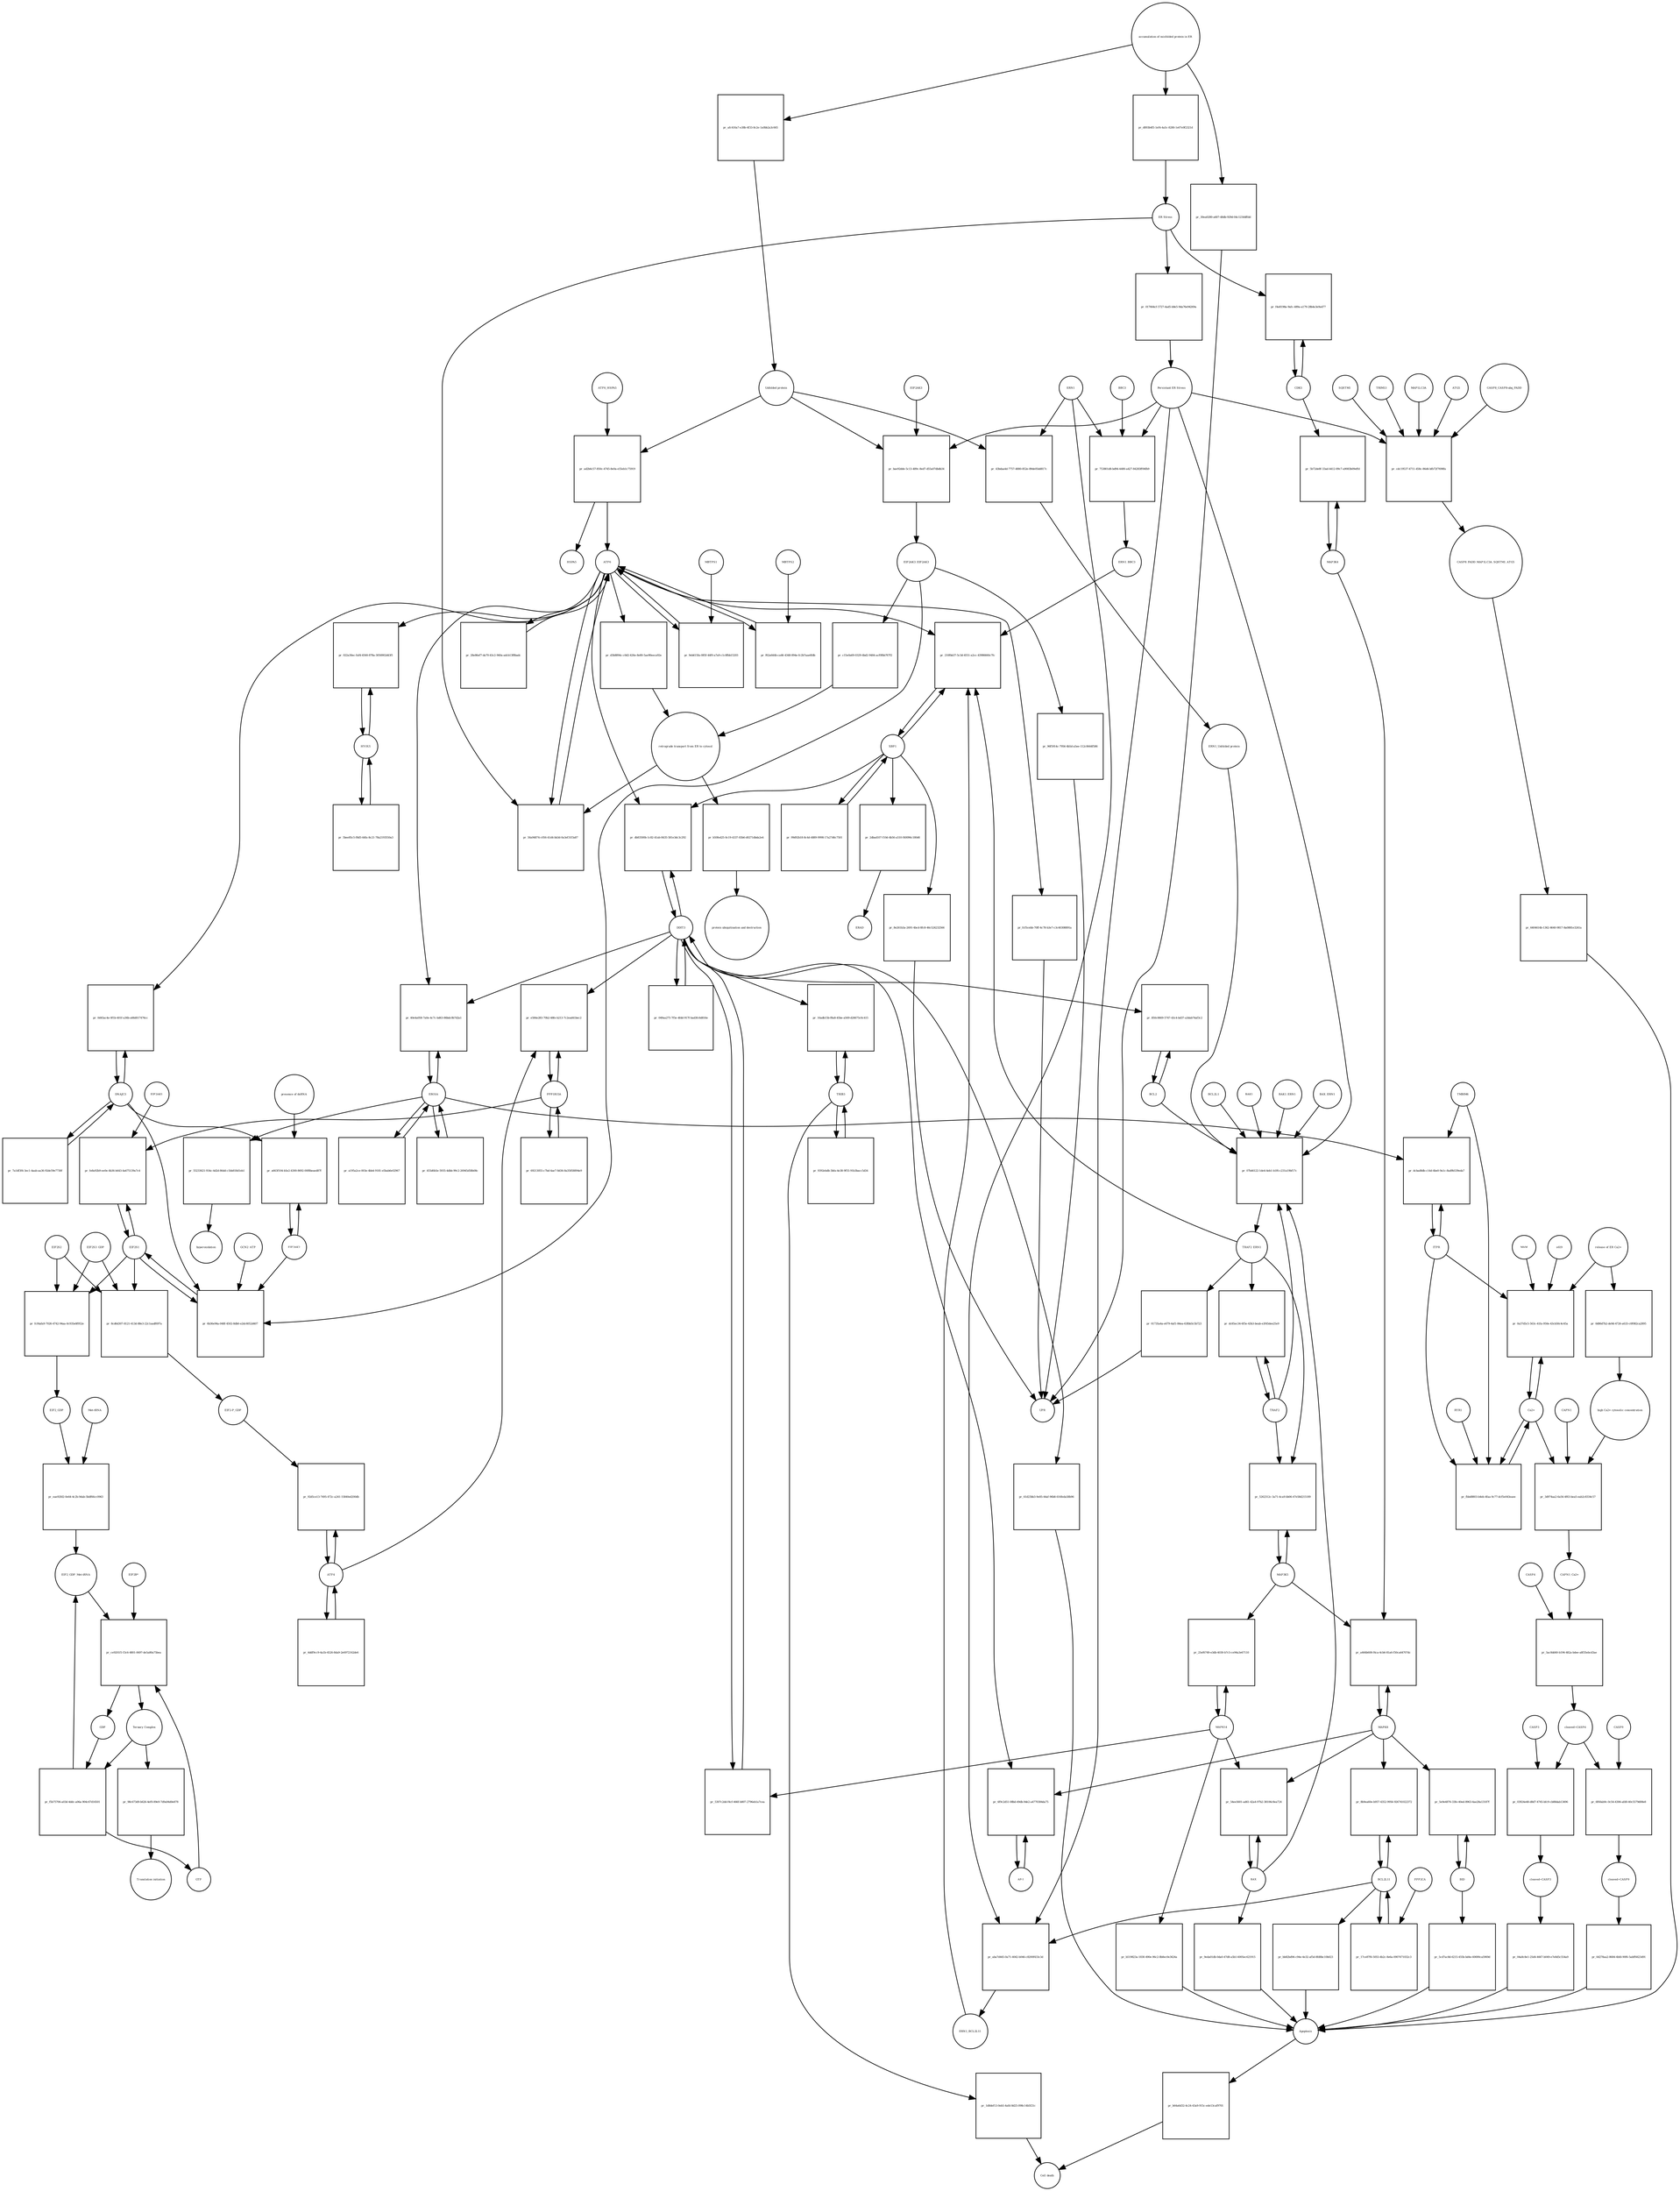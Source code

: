 strict digraph  {
ATF6_HSPA5 [annotation="", bipartite=0, cls=complex, fontsize=4, label=ATF6_HSPA5, shape=circle];
"pr_ad2b6c57-850c-4745-8e0a-e55eb1c75919" [annotation="", bipartite=1, cls=process, fontsize=4, label="pr_ad2b6c57-850c-4745-8e0a-e55eb1c75919", shape=square];
ATF6 [annotation="urn_miriam_hgnc.symbol_ATF6", bipartite=0, cls=macromolecule, fontsize=4, label=ATF6, shape=circle];
HSPA5 [annotation="urn_miriam_hgnc.symbol_HSPA5", bipartite=0, cls=macromolecule, fontsize=4, label=HSPA5, shape=circle];
"Unfolded protein" [annotation="", bipartite=0, cls=macromolecule, fontsize=4, label="Unfolded protein", shape=circle];
ERN1 [annotation="urn_miriam_hgnc.symbol_ERN1", bipartite=0, cls=macromolecule, fontsize=4, label=ERN1, shape=circle];
"pr_43bdaa4d-7757-4880-852e-89de05dd817c" [annotation="", bipartite=1, cls=process, fontsize=4, label="pr_43bdaa4d-7757-4880-852e-89de05dd817c", shape=square];
"ERN1_Unfolded protein" [annotation="", bipartite=0, cls=complex, fontsize=4, label="ERN1_Unfolded protein", shape=circle];
EIF2AK3_EIF2AK3 [annotation="", bipartite=0, cls=complex, fontsize=4, label=EIF2AK3_EIF2AK3, shape=circle];
"pr_c15e0a69-0329-4bd2-9484-acf0fbb767f2" [annotation="", bipartite=1, cls=process, fontsize=4, label="pr_c15e0a69-0329-4bd2-9484-acf0fbb767f2", shape=square];
"retrograde transport from ER to cytosol" [annotation="", bipartite=0, cls=phenotype, fontsize=4, label="retrograde transport from ER to cytosol", shape=circle];
"pr_d3b8894c-c0d2-426e-8e80-5ae90eeca92e" [annotation="", bipartite=1, cls=process, fontsize=4, label="pr_d3b8894c-c0d2-426e-8e80-5ae90eeca92e", shape=square];
"pr_b50fed25-0c19-4337-83b6-d0271dbda2e4" [annotation="", bipartite=1, cls=process, fontsize=4, label="pr_b50fed25-0c19-4337-83b6-d0271dbda2e4", shape=square];
"protein ubiquitination and destruction" [annotation="", bipartite=0, cls=phenotype, fontsize=4, label="protein ubiquitination and destruction", shape=circle];
"pr_07b46122-1de4-4eb1-b1f6-c231a19bf17c" [annotation="", bipartite=1, cls=process, fontsize=4, label="pr_07b46122-1de4-4eb1-b1f6-c231a19bf17c", shape=square];
TRAF2_ERN1 [annotation="", bipartite=0, cls=complex, fontsize=4, label=TRAF2_ERN1, shape=circle];
BAK1_ERN1 [annotation="", bipartite=0, cls=complex, fontsize=4, label=BAK1_ERN1, shape=circle];
BAX_ERN1 [annotation="", bipartite=0, cls=complex, fontsize=4, label=BAX_ERN1, shape=circle];
BCL2 [annotation="urn_miriam_hgnc.symbol_BCL2", bipartite=0, cls="nucleic acid feature", fontsize=4, label=BCL2, shape=circle];
BCL2L1 [annotation="urn_miriam_hgnc.symbol_BCL2L1", bipartite=0, cls=macromolecule, fontsize=4, label=BCL2L1, shape=circle];
"Persistant ER Stress" [annotation="", bipartite=0, cls=phenotype, fontsize=4, label="Persistant ER Stress", shape=circle];
BAX [annotation="urn_miriam_hgnc.symbol_BAX", bipartite=0, cls=macromolecule, fontsize=4, label=BAX, shape=circle];
BAK1 [annotation="urn_miriam_hgnc.symbol_BAK1", bipartite=0, cls=macromolecule, fontsize=4, label=BAK1, shape=circle];
TRAF2 [annotation="urn_miriam_hgnc.symbol_TRAF2", bipartite=0, cls=macromolecule, fontsize=4, label=TRAF2, shape=circle];
XBP1 [annotation="urn_miriam_hgnc.symbol_XBP1", bipartite=0, cls=macromolecule, fontsize=4, label=XBP1, shape=circle];
"pr_210fbb37-5c3d-4551-a2cc-43986660c7fc" [annotation="", bipartite=1, cls=process, fontsize=4, label="pr_210fbb37-5c3d-4551-a2cc-43986660c7fc", shape=square];
ERN1_BBC3 [annotation="", bipartite=0, cls=complex, fontsize=4, label=ERN1_BBC3, shape=circle];
ERN1_BCL2L11 [annotation="", bipartite=0, cls=complex, fontsize=4, label=ERN1_BCL2L11, shape=circle];
"pr_99d92b18-8c4d-4889-9998-17a27d6c7501" [annotation="", bipartite=1, cls=process, fontsize=4, label="pr_99d92b18-8c4d-4889-9998-17a27d6c7501", shape=square];
"pr_2dbad107-f10d-4b56-a510-f40096c180d6" [annotation="", bipartite=1, cls=process, fontsize=4, label="pr_2dbad107-f10d-4b56-a510-f40096c180d6", shape=square];
ERAD [annotation="", bipartite=0, cls=phenotype, fontsize=4, label=ERAD, shape=circle];
"pr_8e261b3a-2691-4bcd-8fc8-46c524232566" [annotation="", bipartite=1, cls=process, fontsize=4, label="pr_8e261b3a-2691-4bcd-8fc8-46c524232566", shape=square];
UPR [annotation="", bipartite=0, cls=phenotype, fontsize=4, label=UPR, shape=circle];
"pr_dc85ec34-6f5e-43b3-beab-e3f45dee25e9" [annotation="", bipartite=1, cls=process, fontsize=4, label="pr_dc85ec34-6f5e-43b3-beab-e3f45dee25e9", shape=square];
MAPK8 [annotation="urn_miriam_hgnc.symbol_MAPK8", bipartite=0, cls=macromolecule, fontsize=4, label=MAPK8, shape=circle];
"pr_a466b608-f4ca-4cb6-81a6-f50ca64707dc" [annotation="", bipartite=1, cls=process, fontsize=4, label="pr_a466b608-f4ca-4cb6-81a6-f50ca64707dc", shape=square];
MAP3K4 [annotation="urn_miriam_hgnc.symbol_MAP3K4", bipartite=0, cls=macromolecule, fontsize=4, label=MAP3K4, shape=circle];
MAP3K5 [annotation="urn_miriam_hgnc.symbol_MAP3K5", bipartite=0, cls=macromolecule, fontsize=4, label=MAP3K5, shape=circle];
MAPK14 [annotation="urn_miriam_hgnc.symbol_MAPK14", bipartite=0, cls=macromolecule, fontsize=4, label=MAPK14, shape=circle];
"pr_25ef6749-e3db-4030-b7c5-ce94a3e67110" [annotation="", bipartite=1, cls=process, fontsize=4, label="pr_25ef6749-e3db-4030-b7c5-ce94a3e67110", shape=square];
"pr_b519823a-1830-490e-96c2-8b8ec0e3624a" [annotation="", bipartite=1, cls=process, fontsize=4, label="pr_b519823a-1830-490e-96c2-8b8ec0e3624a", shape=square];
Apoptosis [annotation="", bipartite=0, cls=phenotype, fontsize=4, label=Apoptosis, shape=circle];
DDIT3 [annotation="urn_miriam_hgnc.symbol_DDIT3", bipartite=0, cls=macromolecule, fontsize=4, label=DDIT3, shape=circle];
"pr_5307c2dd-f4cf-466f-b807-2796eb1a7cea" [annotation="", bipartite=1, cls=process, fontsize=4, label="pr_5307c2dd-f4cf-466f-b807-2796eb1a7cea", shape=square];
"pr_61d23bb3-9e85-44af-96b8-616feda58b96" [annotation="", bipartite=1, cls=process, fontsize=4, label="pr_61d23bb3-9e85-44af-96b8-616feda58b96", shape=square];
"pr_850c0669-5747-43c4-bd37-a3dab74af3c2" [annotation="", bipartite=1, cls=process, fontsize=4, label="pr_850c0669-5747-43c4-bd37-a3dab74af3c2", shape=square];
"pr_56a94874-c056-41d4-bb3d-0a3ef31f3a87" [annotation="", bipartite=1, cls=process, fontsize=4, label="pr_56a94874-c056-41d4-bb3d-0a3ef31f3a87", shape=square];
"ER Stress" [annotation="", bipartite=0, cls=phenotype, fontsize=4, label="ER Stress", shape=circle];
"pr_9eb615fa-085f-44f0-a7a9-c1c8fbb15203" [annotation="", bipartite=1, cls=process, fontsize=4, label="pr_9eb615fa-085f-44f0-a7a9-c1c8fbb15203", shape=square];
MBTPS1 [annotation="urn_miriam_hgnc.symbol_MBTPS1", bipartite=0, cls=macromolecule, fontsize=4, label=MBTPS1, shape=circle];
"pr_f62a644b-ca46-4348-894e-fc2b7aae6fdb" [annotation="", bipartite=1, cls=process, fontsize=4, label="pr_f62a644b-ca46-4348-894e-fc2b7aae6fdb", shape=square];
MBTPS2 [annotation="urn_miriam_hgnc.symbol_MBTPS2", bipartite=0, cls=macromolecule, fontsize=4, label=MBTPS2, shape=circle];
"pr_28e86ef7-da70-43c2-940a-adcb13f8badc" [annotation="", bipartite=1, cls=process, fontsize=4, label="pr_28e86ef7-da70-43c2-940a-adcb13f8badc", shape=square];
"pr_049aa275-7f5e-4fdd-917f-bad3fc6d816e" [annotation="", bipartite=1, cls=process, fontsize=4, label="pr_049aa275-7f5e-4fdd-917f-bad3fc6d816e", shape=square];
"pr_db83500b-1c82-41ab-8435-581e3dc3c292" [annotation="", bipartite=1, cls=process, fontsize=4, label="pr_db83500b-1c82-41ab-8435-581e3dc3c292", shape=square];
EIF2S1 [annotation="urn_miriam_hgnc.symbol_EIF2S1", bipartite=0, cls=macromolecule, fontsize=4, label=EIF2S1, shape=circle];
"pr_6b36e94a-048f-4502-8db0-e2dc6052d407" [annotation="", bipartite=1, cls=process, fontsize=4, label="pr_6b36e94a-048f-4502-8db0-e2dc6052d407", shape=square];
GCN2_ATP [annotation="", bipartite=0, cls=complex, fontsize=4, label=GCN2_ATP, shape=circle];
EIF2AK2 [annotation="urn_miriam_hgnc.symbol_EIF2AK2", bipartite=0, cls=macromolecule, fontsize=4, label=EIF2AK2, shape=circle];
DNAJC3 [annotation="urn_miriam_hgnc.symbol_DNAJC3", bipartite=0, cls=macromolecule, fontsize=4, label=DNAJC3, shape=circle];
EIF2S2 [annotation="urn_miriam_hgnc.symbol_EIF2S2", bipartite=0, cls=macromolecule, fontsize=4, label=EIF2S2, shape=circle];
"pr_fcf4afa9-7026-4742-94aa-0c935e8f952e" [annotation="", bipartite=1, cls=process, fontsize=4, label="pr_fcf4afa9-7026-4742-94aa-0c935e8f952e", shape=square];
EIF2S3_GDP [annotation="", bipartite=0, cls=complex, fontsize=4, label=EIF2S3_GDP, shape=circle];
EIF2_GDP [annotation="", bipartite=0, cls=complex, fontsize=4, label=EIF2_GDP, shape=circle];
"EIF2_GDP_Met-tRNA" [annotation="", bipartite=0, cls=complex, fontsize=4, label="EIF2_GDP_Met-tRNA", shape=circle];
"pr_ce9201f1-f3c6-4801-8497-de5a80a75bea" [annotation="", bipartite=1, cls=process, fontsize=4, label="pr_ce9201f1-f3c6-4801-8497-de5a80a75bea", shape=square];
"Ternary Complex" [annotation="", bipartite=0, cls=complex, fontsize=4, label="Ternary Complex", shape=circle];
"EIF2B*" [annotation="", bipartite=0, cls=complex, fontsize=4, label="EIF2B*", shape=circle];
GTP [annotation="urn_miriam_obo.chebi_CHEBI%3A57600", bipartite=0, cls="simple chemical", fontsize=4, label=GTP, shape=circle];
GDP [annotation="urn_miriam_obo.chebi_CHEBI%3A65180", bipartite=0, cls="simple chemical", fontsize=4, label=GDP, shape=circle];
"pr_f5b75706-a03d-4ddc-a06a-904c67d16501" [annotation="", bipartite=1, cls=process, fontsize=4, label="pr_f5b75706-a03d-4ddc-a06a-904c67d16501", shape=square];
ATF4 [annotation="urn_miriam_hgnc.symbol_ATF4", bipartite=0, cls=macromolecule, fontsize=4, label=ATF4, shape=circle];
"pr_92d5ce13-7495-472c-a241-15840ed200db" [annotation="", bipartite=1, cls=process, fontsize=4, label="pr_92d5ce13-7495-472c-a241-15840ed200db", shape=square];
"EIF2-P_GDP" [annotation="", bipartite=0, cls=complex, fontsize=4, label="EIF2-P_GDP", shape=circle];
"pr_4ddf9cc9-4a1b-4526-8da9-2e6972162de6" [annotation="", bipartite=1, cls=process, fontsize=4, label="pr_4ddf9cc9-4a1b-4526-8da9-2e6972162de6", shape=square];
PPP1R15A [annotation="urn_miriam_hgnc.symbol_PPP1R15A", bipartite=0, cls=macromolecule, fontsize=4, label=PPP1R15A, shape=circle];
"pr_e584e283-70b2-48fe-b213-7c2ead41bec2" [annotation="", bipartite=1, cls=process, fontsize=4, label="pr_e584e283-70b2-48fe-b213-7c2ead41bec2", shape=square];
"pr_69213055-c7bd-4ae7-8d36-8a35858894e9" [annotation="", bipartite=1, cls=process, fontsize=4, label="pr_69213055-c7bd-4ae7-8d36-8a35858894e9", shape=square];
"pr_98c673d9-b626-4ef0-89e9-7d9a94d0e878" [annotation="", bipartite=1, cls=process, fontsize=4, label="pr_98c673d9-b626-4ef0-89e9-7d9a94d0e878", shape=square];
"Translation initiation" [annotation="", bipartite=0, cls=phenotype, fontsize=4, label="Translation initiation", shape=circle];
"pr_5262312c-3a71-4ca9-bb06-47e58d215189" [annotation="", bipartite=1, cls=process, fontsize=4, label="pr_5262312c-3a71-4ca9-bb06-47e58d215189", shape=square];
ERO1A [annotation="urn_miriam_hgnc.symbol_ERO1A", bipartite=0, cls=macromolecule, fontsize=4, label=ERO1A, shape=circle];
"pr_40e4a058-7a0e-4c7c-bd63-86bdc0b7d2a1" [annotation="", bipartite=1, cls=process, fontsize=4, label="pr_40e4a058-7a0e-4c7c-bd63-86bdc0b7d2a1", shape=square];
"pr_455d6b5e-5935-4dbb-99c2-26945d58b08c" [annotation="", bipartite=1, cls=process, fontsize=4, label="pr_455d6b5e-5935-4dbb-99c2-26945d58b08c", shape=square];
"pr_fe8a92b9-ee0e-4b36-b643-4a675139a7c4" [annotation="", bipartite=1, cls=process, fontsize=4, label="pr_fe8a92b9-ee0e-4b36-b643-4a675139a7c4", shape=square];
EIF2AK1 [annotation="urn_miriam_hgnc.symbol_EIF2AK1", bipartite=0, cls=macromolecule, fontsize=4, label=EIF2AK1, shape=circle];
"pr_54ee5601-ad61-42a4-97b2-38106c8ea724" [annotation="", bipartite=1, cls=process, fontsize=4, label="pr_54ee5601-ad61-42a4-97b2-38106c8ea724", shape=square];
"pr_9eda01db-0da0-47d8-a5b1-6005ec621915" [annotation="", bipartite=1, cls=process, fontsize=4, label="pr_9eda01db-0da0-47d8-a5b1-6005ec621915", shape=square];
"Ca2+" [annotation="urn_miriam_obo.chebi_CHEBI%3A29108", bipartite=0, cls="simple chemical", fontsize=4, label="Ca2+", shape=circle];
"pr_0a37d5c5-563c-41fa-950e-43cb50c4c45a" [annotation="", bipartite=1, cls=process, fontsize=4, label="pr_0a37d5c5-563c-41fa-950e-43cb50c4c45a", shape=square];
"release of ER Ca2+" [annotation="", bipartite=0, cls=phenotype, fontsize=4, label="release of ER Ca2+", shape=circle];
ITPR [annotation="urn_miriam_hgnc.symbol_ITPR1|urn_miriam_hgnc.symbol_ITPR2|urn_miriam_hgnc.symbol_ITPR3", bipartite=0, cls=macromolecule, fontsize=4, label=ITPR, shape=circle];
MAM [annotation="", bipartite=0, cls=phenotype, fontsize=4, label=MAM, shape=circle];
s619 [annotation="", bipartite=0, cls=complex, fontsize=4, label=s619, shape=circle];
"pr_5b72de8f-33ad-4412-89c7-a9083b09effd" [annotation="", bipartite=1, cls=process, fontsize=4, label="pr_5b72de8f-33ad-4412-89c7-a9083b09effd", shape=square];
CDK5 [annotation="urn_miriam_hgnc.symbol_CDK5", bipartite=0, cls=macromolecule, fontsize=4, label=CDK5, shape=circle];
"pr_f4e8198a-9afc-489a-a179-28b4e3e9a477" [annotation="", bipartite=1, cls="uncertain process", fontsize=4, label="pr_f4e8198a-9afc-489a-a179-28b4e3e9a477", shape=square];
"pr_b64a6d32-4c24-43a9-915c-ede13caf9701" [annotation="", bipartite=1, cls=process, fontsize=4, label="pr_b64a6d32-4c24-43a9-915c-ede13caf9701", shape=square];
"Cell death" [annotation="", bipartite=0, cls=phenotype, fontsize=4, label="Cell death", shape=circle];
"pr_fbbd8803-b4eb-4faa-9c77-dcf5e043eaee" [annotation="", bipartite=1, cls=process, fontsize=4, label="pr_fbbd8803-b4eb-4faa-9c77-dcf5e043eaee", shape=square];
TMBIM6 [annotation="urn_miriam_hgnc.symbol_TMBIM6", bipartite=0, cls=macromolecule, fontsize=4, label=TMBIM6, shape=circle];
RYR1 [annotation="urn_miriam_hgnc.symbol_RYR1", bipartite=0, cls=macromolecule, fontsize=4, label=RYR1, shape=circle];
EIF2AK3 [annotation="urn_miriam_hgnc.symbol_EIF2AK3", bipartite=0, cls=macromolecule, fontsize=4, label=EIF2AK3, shape=circle];
"pr_bae92dde-5c13-489c-8ed7-d55a07dbdb34" [annotation="", bipartite=1, cls=process, fontsize=4, label="pr_bae92dde-5c13-489c-8ed7-d55a07dbdb34", shape=square];
"pr_55233621-934c-4d2d-86dd-c1bb818d1eb1" [annotation="", bipartite=1, cls=process, fontsize=4, label="pr_55233621-934c-4d2d-86dd-c1bb818d1eb1", shape=square];
hyperoxidation [annotation="", bipartite=0, cls=phenotype, fontsize=4, label=hyperoxidation, shape=circle];
"pr_a195a2ce-003e-4bb4-9181-e5bab6e02967" [annotation="", bipartite=1, cls=process, fontsize=4, label="pr_a195a2ce-003e-4bb4-9181-e5bab6e02967", shape=square];
"pr_017664cf-5727-4ad5-b8e5-9da76e94269a" [annotation="", bipartite=1, cls=process, fontsize=4, label="pr_017664cf-5727-4ad5-b8e5-9da76e94269a", shape=square];
"CASP8_CASP8-ubq_FADD" [annotation="", bipartite=0, cls=complex, fontsize=4, label="CASP8_CASP8-ubq_FADD", shape=circle];
"pr_cdc19537-4711-458c-86d4-bfb72f7698fa" [annotation="", bipartite=1, cls=process, fontsize=4, label="pr_cdc19537-4711-458c-86d4-bfb72f7698fa", shape=square];
"SQSTM1 " [annotation="urn_miriam_hgnc.symbol_SQSTM1", bipartite=0, cls=macromolecule, fontsize=4, label="SQSTM1 ", shape=circle];
CASP8_FADD_MAP1LC3A_SQSTM1_ATG5 [annotation="", bipartite=0, cls=complex, fontsize=4, label=CASP8_FADD_MAP1LC3A_SQSTM1_ATG5, shape=circle];
TRIM13 [annotation="urn_miriam_hgnc.symbol_TRIM13", bipartite=0, cls=macromolecule, fontsize=4, label=TRIM13, shape=circle];
MAP1LC3A [annotation="urn_miriam_hgnc.symbol_MAP1LC3A", bipartite=0, cls=macromolecule, fontsize=4, label=MAP1LC3A, shape=circle];
ATG5 [annotation="urn_miriam_hgnc.symbol_ATG5", bipartite=0, cls=macromolecule, fontsize=4, label=ATG5, shape=circle];
"pr_6404614b-1362-4640-9817-8a0881e3241a" [annotation="", bipartite=1, cls=process, fontsize=4, label="pr_6404614b-1362-4640-9817-8a0881e3241a", shape=square];
"AP-1" [annotation="urn_miriam_hgnc.symbol_FOS|urn_miriam_hgnc.symbol_FOSB|urn_miriam_hgnc.symbol_FOSL1|urn_miriam_hgnc.symbol_FOSL2|urn_miriam_hgnc.symbol_JUN|urn_miriam_hgnc.symbol_JUNB|urn_miriam_hgnc.symbol_JUND", bipartite=0, cls=macromolecule, fontsize=4, label="AP-1", shape=circle];
"pr_6f9c2d51-08bd-49db-9de2-a4770384da75" [annotation="", bipartite=1, cls=process, fontsize=4, label="pr_6f9c2d51-08bd-49db-9de2-a4770384da75", shape=square];
"pr_a663f104-b5e2-4300-8692-00f8beaed87f" [annotation="", bipartite=1, cls=process, fontsize=4, label="pr_a663f104-b5e2-4300-8692-00f8beaed87f", shape=square];
"presence of dsRNA" [annotation="", bipartite=0, cls=phenotype, fontsize=4, label="presence of dsRNA", shape=circle];
"Met-tRNA" [annotation="urn_miriam_hgnc_HGNC%3A34779", bipartite=0, cls="nucleic acid feature", fontsize=4, label="Met-tRNA", shape=circle];
"pr_eae92fd2-0e64-4c2b-9dab-5bdf66cc0963" [annotation="", bipartite=1, cls=process, fontsize=4, label="pr_eae92fd2-0e64-4c2b-9dab-5bdf66cc0963", shape=square];
"pr_8cd6d307-8121-413d-88e3-22c1aadf697a" [annotation="", bipartite=1, cls=process, fontsize=4, label="pr_8cd6d307-8121-413d-88e3-22c1aadf697a", shape=square];
"accumulation of misfolded protein in ER" [annotation="", bipartite=0, cls=phenotype, fontsize=4, label="accumulation of misfolded protein in ER", shape=circle];
"pr_afc416a7-e38b-4f33-8c2e-1a0bb2a3c665" [annotation="", bipartite=1, cls=process, fontsize=4, label="pr_afc416a7-e38b-4f33-8c2e-1a0bb2a3c665", shape=square];
"pr_d893b4f5-1ef4-4a5c-8280-1e07e9f2321d" [annotation="", bipartite=1, cls=process, fontsize=4, label="pr_d893b4f5-1ef4-4a5c-8280-1e07e9f2321d", shape=square];
"pr_30ea0280-a607-48db-929d-04c12344ffdd" [annotation="", bipartite=1, cls=process, fontsize=4, label="pr_30ea0280-a607-48db-929d-04c12344ffdd", shape=square];
"pr_96f5914c-7956-4b5d-a5ee-112c0644f586" [annotation="", bipartite=1, cls=process, fontsize=4, label="pr_96f5914c-7956-4b5d-a5ee-112c0644f586", shape=square];
"pr_01735a4a-e679-4af1-84ea-63fbb5c5b723" [annotation="", bipartite=1, cls=process, fontsize=4, label="pr_01735a4a-e679-4af1-84ea-63fbb5c5b723", shape=square];
"pr_fcf5cebb-70ff-4c78-b3e7-c3c40308891a" [annotation="", bipartite=1, cls=process, fontsize=4, label="pr_fcf5cebb-70ff-4c78-b3e7-c3c40308891a", shape=square];
BCL2L11 [annotation="urn_miriam_hgnc.symbol_BCL2L11", bipartite=0, cls=macromolecule, fontsize=4, label=BCL2L11, shape=circle];
"pr_8b9ea60e-b957-4352-9956-926741022372" [annotation="", bipartite=1, cls=process, fontsize=4, label="pr_8b9ea60e-b957-4352-9956-926741022372", shape=square];
BID [annotation="urn_miriam_hgnc.symbol_BID", bipartite=0, cls=macromolecule, fontsize=4, label=BID, shape=circle];
"pr_5e9e4876-33fe-40ed-8963-4ae28a13187f" [annotation="", bipartite=1, cls=process, fontsize=4, label="pr_5e9e4876-33fe-40ed-8963-4ae28a13187f", shape=square];
"pr_bb82bd94-c94e-4e32-af5d-8fd8bc10b023" [annotation="", bipartite=1, cls=process, fontsize=4, label="pr_bb82bd94-c94e-4e32-af5d-8fd8bc10b023", shape=square];
"pr_5cd7ac8d-6215-455b-bd4e-60690ca5969d" [annotation="", bipartite=1, cls=process, fontsize=4, label="pr_5cd7ac8d-6215-455b-bd4e-60690ca5969d", shape=square];
"pr_aba7d445-0a71-4042-b046-c8200f433c3d" [annotation="", bipartite=1, cls=process, fontsize=4, label="pr_aba7d445-0a71-4042-b046-c8200f433c3d", shape=square];
"pr_753801d8-bd94-4480-a427-84283ff06fb9" [annotation="", bipartite=1, cls=process, fontsize=4, label="pr_753801d8-bd94-4480-a427-84283ff06fb9", shape=square];
BBC3 [annotation="urn_miriam_hgnc.symbol_BBC3", bipartite=0, cls=macromolecule, fontsize=4, label=BBC3, shape=circle];
"pr_17ce87f6-5055-4b2c-8e6a-0907471032c3" [annotation="", bipartite=1, cls=process, fontsize=4, label="pr_17ce87f6-5055-4b2c-8e6a-0907471032c3", shape=square];
PPP2CA [annotation="urn_miriam_hgnc.symbol_PPP2CA", bipartite=0, cls=macromolecule, fontsize=4, label=PPP2CA, shape=circle];
TRIB3 [annotation="urn_miriam_hgnc.symbol_TRIB3", bipartite=0, cls=macromolecule, fontsize=4, label=TRIB3, shape=circle];
"pr_16adb15b-f8a8-45be-a569-d26675c0c415" [annotation="", bipartite=1, cls=process, fontsize=4, label="pr_16adb15b-f8a8-45be-a569-d26675c0c415", shape=square];
"pr_9392ebdb-3bfa-4e38-9f55-91b3bacc5d34" [annotation="", bipartite=1, cls=process, fontsize=4, label="pr_9392ebdb-3bfa-4e38-9f55-91b3bacc5d34", shape=square];
"pr_1d8def13-0eb5-4afd-8d25-098c14b5f21c" [annotation="", bipartite=1, cls=process, fontsize=4, label="pr_1d8def13-0eb5-4afd-8d25-098c14b5f21c", shape=square];
"pr_0d86d7b2-de9d-4726-a633-c0f082ca2895" [annotation="", bipartite=1, cls=process, fontsize=4, label="pr_0d86d7b2-de9d-4726-a633-c0f082ca2895", shape=square];
"high Ca2+ cytosolic concentration" [annotation="", bipartite=0, cls=phenotype, fontsize=4, label="high Ca2+ cytosolic concentration", shape=circle];
"pr_0d45ac4e-0f1b-401f-a36b-a66d017476cc" [annotation="", bipartite=1, cls=process, fontsize=4, label="pr_0d45ac4e-0f1b-401f-a36b-a66d017476cc", shape=square];
"pr_7a1df3f4-3ec1-4aab-aa36-92de59e7730f" [annotation="", bipartite=1, cls=process, fontsize=4, label="pr_7a1df3f4-3ec1-4aab-aa36-92de59e7730f", shape=square];
"pr_dcbad8db-c14d-4be0-9a1c-8ad9b539eda7" [annotation="", bipartite=1, cls=process, fontsize=4, label="pr_dcbad8db-c14d-4be0-9a1c-8ad9b539eda7", shape=square];
CASP4 [annotation="urn_miriam_hgnc.symbol_CASP4", bipartite=0, cls=macromolecule, fontsize=4, label=CASP4, shape=circle];
"pr_5ac8dd40-b194-482a-bdee-a8f35ebcd3ae" [annotation="", bipartite=1, cls=process, fontsize=4, label="pr_5ac8dd40-b194-482a-bdee-a8f35ebcd3ae", shape=square];
"cleaved~CASP4" [annotation="urn_miriam_hgnc.symbol_CASP4", bipartite=0, cls=macromolecule, fontsize=4, label="cleaved~CASP4", shape=circle];
"CAPN1_Ca2+" [annotation="", bipartite=0, cls=complex, fontsize=4, label="CAPN1_Ca2+", shape=circle];
CASP3 [annotation="urn_miriam_hgnc.symbol_CASP3", bipartite=0, cls=macromolecule, fontsize=4, label=CASP3, shape=circle];
"pr_03924e48-d8d7-4745-bfc9-cb88dab13496" [annotation="", bipartite=1, cls=process, fontsize=4, label="pr_03924e48-d8d7-4745-bfc9-cb88dab13496", shape=square];
"cleaved~CASP3" [annotation="urn_miriam_hgnc.symbol_CASP3", bipartite=0, cls=macromolecule, fontsize=4, label="cleaved~CASP3", shape=circle];
CASP9 [annotation="urn_miriam_hgnc.symbol_CSAP9", bipartite=0, cls=macromolecule, fontsize=4, label=CASP9, shape=circle];
"pr_6f60ab9c-0c54-4306-afd0-40c5579d08e8" [annotation="", bipartite=1, cls=process, fontsize=4, label="pr_6f60ab9c-0c54-4306-afd0-40c5579d08e8", shape=square];
"cleaved~CASP9" [annotation="urn_miriam_hgnc.symbol_CASP9", bipartite=0, cls=macromolecule, fontsize=4, label="cleaved~CASP9", shape=circle];
CAPN1 [annotation="urn_miriam_hgnc.symbol_CAPN1", bipartite=0, cls=macromolecule, fontsize=4, label=CAPN1, shape=circle];
"pr_3d974aa2-6a56-4f63-bea5-eab2c8334c57" [annotation="", bipartite=1, cls=process, fontsize=4, label="pr_3d974aa2-6a56-4f63-bea5-eab2c8334c57", shape=square];
"pr_04a8c8e1-25d4-4667-b049-e7e8d5c554a9" [annotation="", bipartite=1, cls=process, fontsize=4, label="pr_04a8c8e1-25d4-4667-b049-e7e8d5c554a9", shape=square];
"pr_0d278aa2-8684-4bfd-90f6-5abff6623d91" [annotation="", bipartite=1, cls=process, fontsize=4, label="pr_0d278aa2-8684-4bfd-90f6-5abff6623d91", shape=square];
HYOU1 [annotation="urn_miriam_hgnc.symbol_HYOU1", bipartite=0, cls=macromolecule, fontsize=4, label=HYOU1, shape=circle];
"pr_022a30ec-faf4-4560-878a-3056902d43f1" [annotation="", bipartite=1, cls=process, fontsize=4, label="pr_022a30ec-faf4-4560-878a-3056902d43f1", shape=square];
"pr_5bee85c5-f8d5-44fa-8c21-78a2193550a3" [annotation="", bipartite=1, cls=process, fontsize=4, label="pr_5bee85c5-f8d5-44fa-8c21-78a2193550a3", shape=square];
ATF6_HSPA5 -> "pr_ad2b6c57-850c-4745-8e0a-e55eb1c75919"  [annotation="", interaction_type=consumption];
"pr_ad2b6c57-850c-4745-8e0a-e55eb1c75919" -> ATF6  [annotation="", interaction_type=production];
"pr_ad2b6c57-850c-4745-8e0a-e55eb1c75919" -> HSPA5  [annotation="", interaction_type=production];
ATF6 -> "pr_d3b8894c-c0d2-426e-8e80-5ae90eeca92e"  [annotation="", interaction_type=consumption];
ATF6 -> "pr_210fbb37-5c3d-4551-a2cc-43986660c7fc"  [annotation="urn_miriam_pubmed_26587781|urn_miriam_pubmed_23430059", interaction_type=catalysis];
ATF6 -> "pr_56a94874-c056-41d4-bb3d-0a3ef31f3a87"  [annotation="", interaction_type=consumption];
ATF6 -> "pr_9eb615fa-085f-44f0-a7a9-c1c8fbb15203"  [annotation="", interaction_type=consumption];
ATF6 -> "pr_f62a644b-ca46-4348-894e-fc2b7aae6fdb"  [annotation="", interaction_type=consumption];
ATF6 -> "pr_28e86ef7-da70-43c2-940a-adcb13f8badc"  [annotation="", interaction_type=consumption];
ATF6 -> "pr_db83500b-1c82-41ab-8435-581e3dc3c292"  [annotation="urn_miriam_pubmed_26587781|urn_miriam_pubmed_17991856|urn_miriam_pubmed_28843399", interaction_type=catalysis];
ATF6 -> "pr_40e4a058-7a0e-4c7c-bd63-86bdc0b7d2a1"  [annotation="urn_miriam_pubmed_23850759|urn_miriam_pubmed_25387528", interaction_type=catalysis];
ATF6 -> "pr_fcf5cebb-70ff-4c78-b3e7-c3c40308891a"  [annotation="", interaction_type=consumption];
ATF6 -> "pr_0d45ac4e-0f1b-401f-a36b-a66d017476cc"  [annotation="urn_miriam_pubmed_12601012|urn_miriam_pubmed_18360008", interaction_type=catalysis];
ATF6 -> "pr_022a30ec-faf4-4560-878a-3056902d43f1"  [annotation=urn_miriam_pubmed_18360008, interaction_type=catalysis];
"Unfolded protein" -> "pr_ad2b6c57-850c-4745-8e0a-e55eb1c75919"  [annotation="urn_miriam_pubmed_19509052|urn_miriam_pubmed_12847084|urn_miriam_pubmed_23850759", interaction_type=catalysis];
"Unfolded protein" -> "pr_43bdaa4d-7757-4880-852e-89de05dd817c"  [annotation="", interaction_type=consumption];
"Unfolded protein" -> "pr_bae92dde-5c13-489c-8ed7-d55a07dbdb34"  [annotation=urn_miriam_pubmed_17991856, interaction_type=catalysis];
ERN1 -> "pr_43bdaa4d-7757-4880-852e-89de05dd817c"  [annotation="", interaction_type=consumption];
ERN1 -> "pr_aba7d445-0a71-4042-b046-c8200f433c3d"  [annotation="", interaction_type=consumption];
ERN1 -> "pr_753801d8-bd94-4480-a427-84283ff06fb9"  [annotation="", interaction_type=consumption];
"pr_43bdaa4d-7757-4880-852e-89de05dd817c" -> "ERN1_Unfolded protein"  [annotation="", interaction_type=production];
"ERN1_Unfolded protein" -> "pr_07b46122-1de4-4eb1-b1f6-c231a19bf17c"  [annotation="", interaction_type=consumption];
EIF2AK3_EIF2AK3 -> "pr_c15e0a69-0329-4bd2-9484-acf0fbb767f2"  [annotation="", interaction_type=consumption];
EIF2AK3_EIF2AK3 -> "pr_6b36e94a-048f-4502-8db0-e2dc6052d407"  [annotation="urn_miriam_pubmed_12667446|urn_miriam_pubmed_16246152|urn_miriam_pubmed_12601012|urn_miriam_pubmed_23850759|urn_miriam_pubmed_18360008|urn_miriam_pubmed_26587781", interaction_type=catalysis];
EIF2AK3_EIF2AK3 -> "pr_96f5914c-7956-4b5d-a5ee-112c0644f586"  [annotation="", interaction_type=consumption];
"pr_c15e0a69-0329-4bd2-9484-acf0fbb767f2" -> "retrograde transport from ER to cytosol"  [annotation="", interaction_type=production];
"retrograde transport from ER to cytosol" -> "pr_b50fed25-0c19-4337-83b6-d0271dbda2e4"  [annotation="", interaction_type=consumption];
"retrograde transport from ER to cytosol" -> "pr_56a94874-c056-41d4-bb3d-0a3ef31f3a87"  [annotation="urn_miriam_pubmed_18360008|urn_miriam_pubmed_17991856|urn_miriam_pubmed_26587781|urn_miriam_pubmed_12847084", interaction_type=inhibition];
"pr_d3b8894c-c0d2-426e-8e80-5ae90eeca92e" -> "retrograde transport from ER to cytosol"  [annotation="", interaction_type=production];
"pr_b50fed25-0c19-4337-83b6-d0271dbda2e4" -> "protein ubiquitination and destruction"  [annotation="", interaction_type=production];
"pr_07b46122-1de4-4eb1-b1f6-c231a19bf17c" -> TRAF2_ERN1  [annotation="", interaction_type=production];
TRAF2_ERN1 -> "pr_210fbb37-5c3d-4551-a2cc-43986660c7fc"  [annotation="urn_miriam_pubmed_26587781|urn_miriam_pubmed_23430059", interaction_type=catalysis];
TRAF2_ERN1 -> "pr_dc85ec34-6f5e-43b3-beab-e3f45dee25e9"  [annotation=urn_miriam_pubmed_23850759, interaction_type=catalysis];
TRAF2_ERN1 -> "pr_5262312c-3a71-4ca9-bb06-47e58d215189"  [annotation=urn_miriam_pubmed_23850759, interaction_type=catalysis];
TRAF2_ERN1 -> "pr_01735a4a-e679-4af1-84ea-63fbb5c5b723"  [annotation="", interaction_type=consumption];
BAK1_ERN1 -> "pr_07b46122-1de4-4eb1-b1f6-c231a19bf17c"  [annotation="urn_miriam_pubmed_23850759|urn_miriam_pubmed_23430059|urn_miriam_pubmed_26587781", interaction_type=catalysis];
BAX_ERN1 -> "pr_07b46122-1de4-4eb1-b1f6-c231a19bf17c"  [annotation="urn_miriam_pubmed_23850759|urn_miriam_pubmed_23430059|urn_miriam_pubmed_26587781", interaction_type=catalysis];
BCL2 -> "pr_07b46122-1de4-4eb1-b1f6-c231a19bf17c"  [annotation="urn_miriam_pubmed_23850759|urn_miriam_pubmed_23430059|urn_miriam_pubmed_26587781", interaction_type=inhibition];
BCL2 -> "pr_850c0669-5747-43c4-bd37-a3dab74af3c2"  [annotation="", interaction_type=consumption];
BCL2L1 -> "pr_07b46122-1de4-4eb1-b1f6-c231a19bf17c"  [annotation="urn_miriam_pubmed_23850759|urn_miriam_pubmed_23430059|urn_miriam_pubmed_26587781", interaction_type=inhibition];
"Persistant ER Stress" -> "pr_07b46122-1de4-4eb1-b1f6-c231a19bf17c"  [annotation="urn_miriam_pubmed_23850759|urn_miriam_pubmed_23430059|urn_miriam_pubmed_26587781", interaction_type=inhibition];
"Persistant ER Stress" -> "pr_bae92dde-5c13-489c-8ed7-d55a07dbdb34"  [annotation=urn_miriam_pubmed_17991856, interaction_type=catalysis];
"Persistant ER Stress" -> "pr_cdc19537-4711-458c-86d4-bfb72f7698fa"  [annotation=urn_miriam_pubmed_17991856, interaction_type=catalysis];
"Persistant ER Stress" -> "pr_aba7d445-0a71-4042-b046-c8200f433c3d"  [annotation="urn_miriam_pubmed_23850759|urn_miriam_pubmed_23430059|urn_miriam_pubmed_26587781", interaction_type=inhibition];
"Persistant ER Stress" -> "pr_753801d8-bd94-4480-a427-84283ff06fb9"  [annotation="urn_miriam_pubmed_23430059|urn_miriam_pubmed_17991856", interaction_type=inhibition];
BAX -> "pr_07b46122-1de4-4eb1-b1f6-c231a19bf17c"  [annotation="urn_miriam_pubmed_23850759|urn_miriam_pubmed_23430059|urn_miriam_pubmed_26587781", interaction_type=catalysis];
BAX -> "pr_54ee5601-ad61-42a4-97b2-38106c8ea724"  [annotation="", interaction_type=consumption];
BAX -> "pr_9eda01db-0da0-47d8-a5b1-6005ec621915"  [annotation="", interaction_type=consumption];
BAK1 -> "pr_07b46122-1de4-4eb1-b1f6-c231a19bf17c"  [annotation="urn_miriam_pubmed_23850759|urn_miriam_pubmed_23430059|urn_miriam_pubmed_26587781", interaction_type=catalysis];
TRAF2 -> "pr_07b46122-1de4-4eb1-b1f6-c231a19bf17c"  [annotation="", interaction_type=consumption];
TRAF2 -> "pr_dc85ec34-6f5e-43b3-beab-e3f45dee25e9"  [annotation="", interaction_type=consumption];
TRAF2 -> "pr_5262312c-3a71-4ca9-bb06-47e58d215189"  [annotation=urn_miriam_pubmed_23850759, interaction_type=catalysis];
XBP1 -> "pr_210fbb37-5c3d-4551-a2cc-43986660c7fc"  [annotation="", interaction_type=consumption];
XBP1 -> "pr_99d92b18-8c4d-4889-9998-17a27d6c7501"  [annotation="", interaction_type=consumption];
XBP1 -> "pr_2dbad107-f10d-4b56-a510-f40096c180d6"  [annotation="", interaction_type=consumption];
XBP1 -> "pr_8e261b3a-2691-4bcd-8fc8-46c524232566"  [annotation="", interaction_type=consumption];
XBP1 -> "pr_db83500b-1c82-41ab-8435-581e3dc3c292"  [annotation="urn_miriam_pubmed_26587781|urn_miriam_pubmed_17991856|urn_miriam_pubmed_28843399", interaction_type=catalysis];
"pr_210fbb37-5c3d-4551-a2cc-43986660c7fc" -> XBP1  [annotation="", interaction_type=production];
ERN1_BBC3 -> "pr_210fbb37-5c3d-4551-a2cc-43986660c7fc"  [annotation="urn_miriam_pubmed_26587781|urn_miriam_pubmed_23430059", interaction_type=catalysis];
ERN1_BCL2L11 -> "pr_210fbb37-5c3d-4551-a2cc-43986660c7fc"  [annotation="urn_miriam_pubmed_26587781|urn_miriam_pubmed_23430059", interaction_type=catalysis];
"pr_99d92b18-8c4d-4889-9998-17a27d6c7501" -> XBP1  [annotation="", interaction_type=production];
"pr_2dbad107-f10d-4b56-a510-f40096c180d6" -> ERAD  [annotation="", interaction_type=production];
"pr_8e261b3a-2691-4bcd-8fc8-46c524232566" -> UPR  [annotation="", interaction_type=production];
"pr_dc85ec34-6f5e-43b3-beab-e3f45dee25e9" -> TRAF2  [annotation="", interaction_type=production];
MAPK8 -> "pr_a466b608-f4ca-4cb6-81a6-f50ca64707dc"  [annotation="", interaction_type=consumption];
MAPK8 -> "pr_54ee5601-ad61-42a4-97b2-38106c8ea724"  [annotation="urn_miriam_pubmed_18191217|urn_miriam_pubmed_23430059", interaction_type=catalysis];
MAPK8 -> "pr_6f9c2d51-08bd-49db-9de2-a4770384da75"  [annotation="urn_miriam_pubmed_26618107|urn_miriam_pubmed_26587781|urn_miriam_pubmed_23850759", interaction_type=catalysis];
MAPK8 -> "pr_8b9ea60e-b957-4352-9956-926741022372"  [annotation="urn_miriam_pubmed_26018731|urn_miriam_pubmed_23850759", interaction_type=catalysis];
MAPK8 -> "pr_5e9e4876-33fe-40ed-8963-4ae28a13187f"  [annotation="urn_miriam_pubmed_23430059|urn_miriam_pubmed_11583631", interaction_type=catalysis];
"pr_a466b608-f4ca-4cb6-81a6-f50ca64707dc" -> MAPK8  [annotation="", interaction_type=production];
MAP3K4 -> "pr_a466b608-f4ca-4cb6-81a6-f50ca64707dc"  [annotation="urn_miriam_pubmed_18191217|urn_miriam_pubmed_23850759|urn_miriam_pubmed_26587781", interaction_type=catalysis];
MAP3K4 -> "pr_5b72de8f-33ad-4412-89c7-a9083b09effd"  [annotation="", interaction_type=consumption];
MAP3K5 -> "pr_a466b608-f4ca-4cb6-81a6-f50ca64707dc"  [annotation="urn_miriam_pubmed_18191217|urn_miriam_pubmed_23850759|urn_miriam_pubmed_26587781", interaction_type=catalysis];
MAP3K5 -> "pr_25ef6749-e3db-4030-b7c5-ce94a3e67110"  [annotation="urn_miriam_pubmed_23850759|urn_miriam_pubmed_12215209", interaction_type=catalysis];
MAP3K5 -> "pr_5262312c-3a71-4ca9-bb06-47e58d215189"  [annotation="", interaction_type=consumption];
MAPK14 -> "pr_25ef6749-e3db-4030-b7c5-ce94a3e67110"  [annotation="", interaction_type=consumption];
MAPK14 -> "pr_b519823a-1830-490e-96c2-8b8ec0e3624a"  [annotation="", interaction_type=consumption];
MAPK14 -> "pr_5307c2dd-f4cf-466f-b807-2796eb1a7cea"  [annotation="urn_miriam_pubmed_23850759|urn_miriam_pubmed_23430059|urn_miriam_pubmed_26137585", interaction_type=catalysis];
MAPK14 -> "pr_54ee5601-ad61-42a4-97b2-38106c8ea724"  [annotation="urn_miriam_pubmed_18191217|urn_miriam_pubmed_23430059", interaction_type=catalysis];
"pr_25ef6749-e3db-4030-b7c5-ce94a3e67110" -> MAPK14  [annotation="", interaction_type=production];
"pr_b519823a-1830-490e-96c2-8b8ec0e3624a" -> Apoptosis  [annotation="", interaction_type=production];
Apoptosis -> "pr_b64a6d32-4c24-43a9-915c-ede13caf9701"  [annotation="", interaction_type=consumption];
DDIT3 -> "pr_5307c2dd-f4cf-466f-b807-2796eb1a7cea"  [annotation="", interaction_type=consumption];
DDIT3 -> "pr_61d23bb3-9e85-44af-96b8-616feda58b96"  [annotation="", interaction_type=consumption];
DDIT3 -> "pr_850c0669-5747-43c4-bd37-a3dab74af3c2"  [annotation="urn_miriam_pubmed_30662442|urn_miriam_pubmed_23850759", interaction_type=inhibition];
DDIT3 -> "pr_049aa275-7f5e-4fdd-917f-bad3fc6d816e"  [annotation="", interaction_type=consumption];
DDIT3 -> "pr_db83500b-1c82-41ab-8435-581e3dc3c292"  [annotation="", interaction_type=consumption];
DDIT3 -> "pr_e584e283-70b2-48fe-b213-7c2ead41bec2"  [annotation="urn_miriam_pubmed_23850759|urn_miriam_pubmed_31638256", interaction_type=catalysis];
DDIT3 -> "pr_40e4a058-7a0e-4c7c-bd63-86bdc0b7d2a1"  [annotation="urn_miriam_pubmed_23850759|urn_miriam_pubmed_25387528", interaction_type=catalysis];
DDIT3 -> "pr_6f9c2d51-08bd-49db-9de2-a4770384da75"  [annotation="urn_miriam_pubmed_26618107|urn_miriam_pubmed_26587781|urn_miriam_pubmed_23850759", interaction_type=catalysis];
DDIT3 -> "pr_16adb15b-f8a8-45be-a569-d26675c0c415"  [annotation="urn_miriam_pubmed_23430059|urn_miriam_pubmed_18940792", interaction_type=catalysis];
"pr_5307c2dd-f4cf-466f-b807-2796eb1a7cea" -> DDIT3  [annotation="", interaction_type=production];
"pr_61d23bb3-9e85-44af-96b8-616feda58b96" -> Apoptosis  [annotation="", interaction_type=production];
"pr_850c0669-5747-43c4-bd37-a3dab74af3c2" -> BCL2  [annotation="", interaction_type=production];
"pr_56a94874-c056-41d4-bb3d-0a3ef31f3a87" -> ATF6  [annotation="", interaction_type=production];
"ER Stress" -> "pr_56a94874-c056-41d4-bb3d-0a3ef31f3a87"  [annotation="urn_miriam_pubmed_18360008|urn_miriam_pubmed_17991856|urn_miriam_pubmed_26587781|urn_miriam_pubmed_12847084", interaction_type=catalysis];
"ER Stress" -> "pr_f4e8198a-9afc-489a-a179-28b4e3e9a477"  [annotation=urn_miriam_pubmed_22388889, interaction_type=catalysis];
"ER Stress" -> "pr_017664cf-5727-4ad5-b8e5-9da76e94269a"  [annotation="", interaction_type=consumption];
"pr_9eb615fa-085f-44f0-a7a9-c1c8fbb15203" -> ATF6  [annotation="", interaction_type=production];
MBTPS1 -> "pr_9eb615fa-085f-44f0-a7a9-c1c8fbb15203"  [annotation="urn_miriam_pubmed_18360008|urn_miriam_pubmed_17991856|urn_miriam_pubmed_26587781|urn_miriam_pubmed_23850759", interaction_type=catalysis];
"pr_f62a644b-ca46-4348-894e-fc2b7aae6fdb" -> ATF6  [annotation="", interaction_type=production];
MBTPS2 -> "pr_f62a644b-ca46-4348-894e-fc2b7aae6fdb"  [annotation="urn_miriam_pubmed_23850759|urn_miriam_pubmed_26587781|urn_miriam_pubmed_17991856|urn_miriam_pubmed_18360008", interaction_type=catalysis];
"pr_28e86ef7-da70-43c2-940a-adcb13f8badc" -> ATF6  [annotation="", interaction_type=production];
"pr_049aa275-7f5e-4fdd-917f-bad3fc6d816e" -> DDIT3  [annotation="", interaction_type=production];
"pr_db83500b-1c82-41ab-8435-581e3dc3c292" -> DDIT3  [annotation="", interaction_type=production];
EIF2S1 -> "pr_6b36e94a-048f-4502-8db0-e2dc6052d407"  [annotation="", interaction_type=consumption];
EIF2S1 -> "pr_fcf4afa9-7026-4742-94aa-0c935e8f952e"  [annotation="", interaction_type=consumption];
EIF2S1 -> "pr_fe8a92b9-ee0e-4b36-b643-4a675139a7c4"  [annotation="", interaction_type=consumption];
EIF2S1 -> "pr_8cd6d307-8121-413d-88e3-22c1aadf697a"  [annotation="", interaction_type=consumption];
"pr_6b36e94a-048f-4502-8db0-e2dc6052d407" -> EIF2S1  [annotation="", interaction_type=production];
GCN2_ATP -> "pr_6b36e94a-048f-4502-8db0-e2dc6052d407"  [annotation="urn_miriam_pubmed_12667446|urn_miriam_pubmed_16246152|urn_miriam_pubmed_12601012|urn_miriam_pubmed_23850759|urn_miriam_pubmed_18360008|urn_miriam_pubmed_26587781", interaction_type=catalysis];
EIF2AK2 -> "pr_6b36e94a-048f-4502-8db0-e2dc6052d407"  [annotation="urn_miriam_pubmed_12667446|urn_miriam_pubmed_16246152|urn_miriam_pubmed_12601012|urn_miriam_pubmed_23850759|urn_miriam_pubmed_18360008|urn_miriam_pubmed_26587781", interaction_type=catalysis];
EIF2AK2 -> "pr_a663f104-b5e2-4300-8692-00f8beaed87f"  [annotation="", interaction_type=consumption];
DNAJC3 -> "pr_6b36e94a-048f-4502-8db0-e2dc6052d407"  [annotation="urn_miriam_pubmed_12667446|urn_miriam_pubmed_16246152|urn_miriam_pubmed_12601012|urn_miriam_pubmed_23850759|urn_miriam_pubmed_18360008|urn_miriam_pubmed_26587781", interaction_type=inhibition];
DNAJC3 -> "pr_a663f104-b5e2-4300-8692-00f8beaed87f"  [annotation="urn_miriam_pubmed_12601012|urn_miriam_pubmed_26587781|urn_miriam_pubmed_23850759", interaction_type=inhibition];
DNAJC3 -> "pr_0d45ac4e-0f1b-401f-a36b-a66d017476cc"  [annotation="", interaction_type=consumption];
DNAJC3 -> "pr_7a1df3f4-3ec1-4aab-aa36-92de59e7730f"  [annotation="", interaction_type=consumption];
EIF2S2 -> "pr_fcf4afa9-7026-4742-94aa-0c935e8f952e"  [annotation="", interaction_type=consumption];
EIF2S2 -> "pr_8cd6d307-8121-413d-88e3-22c1aadf697a"  [annotation="", interaction_type=consumption];
"pr_fcf4afa9-7026-4742-94aa-0c935e8f952e" -> EIF2_GDP  [annotation="", interaction_type=production];
EIF2S3_GDP -> "pr_fcf4afa9-7026-4742-94aa-0c935e8f952e"  [annotation="", interaction_type=consumption];
EIF2S3_GDP -> "pr_8cd6d307-8121-413d-88e3-22c1aadf697a"  [annotation="", interaction_type=consumption];
EIF2_GDP -> "pr_eae92fd2-0e64-4c2b-9dab-5bdf66cc0963"  [annotation="", interaction_type=consumption];
"EIF2_GDP_Met-tRNA" -> "pr_ce9201f1-f3c6-4801-8497-de5a80a75bea"  [annotation="", interaction_type=consumption];
"pr_ce9201f1-f3c6-4801-8497-de5a80a75bea" -> "Ternary Complex"  [annotation="", interaction_type=production];
"pr_ce9201f1-f3c6-4801-8497-de5a80a75bea" -> GDP  [annotation="", interaction_type=production];
"Ternary Complex" -> "pr_f5b75706-a03d-4ddc-a06a-904c67d16501"  [annotation="", interaction_type=consumption];
"Ternary Complex" -> "pr_98c673d9-b626-4ef0-89e9-7d9a94d0e878"  [annotation="", interaction_type=consumption];
"EIF2B*" -> "pr_ce9201f1-f3c6-4801-8497-de5a80a75bea"  [annotation="urn_miriam_pubmed_23850759|urn_miriam_pubmed_16246152", interaction_type=catalysis];
GTP -> "pr_ce9201f1-f3c6-4801-8497-de5a80a75bea"  [annotation="", interaction_type=consumption];
GDP -> "pr_f5b75706-a03d-4ddc-a06a-904c67d16501"  [annotation="", interaction_type=consumption];
"pr_f5b75706-a03d-4ddc-a06a-904c67d16501" -> "EIF2_GDP_Met-tRNA"  [annotation="", interaction_type=production];
"pr_f5b75706-a03d-4ddc-a06a-904c67d16501" -> GTP  [annotation="", interaction_type=production];
ATF4 -> "pr_92d5ce13-7495-472c-a241-15840ed200db"  [annotation="", interaction_type=consumption];
ATF4 -> "pr_4ddf9cc9-4a1b-4526-8da9-2e6972162de6"  [annotation="", interaction_type=consumption];
ATF4 -> "pr_e584e283-70b2-48fe-b213-7c2ead41bec2"  [annotation="urn_miriam_pubmed_23850759|urn_miriam_pubmed_31638256", interaction_type=catalysis];
"pr_92d5ce13-7495-472c-a241-15840ed200db" -> ATF4  [annotation="", interaction_type=production];
"EIF2-P_GDP" -> "pr_92d5ce13-7495-472c-a241-15840ed200db"  [annotation="urn_miriam_pubmed_15277680|urn_miriam_pubmed_16246152|urn_miriam_pubmed_23850759", interaction_type=catalysis];
"pr_4ddf9cc9-4a1b-4526-8da9-2e6972162de6" -> ATF4  [annotation="", interaction_type=production];
PPP1R15A -> "pr_e584e283-70b2-48fe-b213-7c2ead41bec2"  [annotation="", interaction_type=consumption];
PPP1R15A -> "pr_69213055-c7bd-4ae7-8d36-8a35858894e9"  [annotation="", interaction_type=consumption];
PPP1R15A -> "pr_fe8a92b9-ee0e-4b36-b643-4a675139a7c4"  [annotation="urn_miriam_pubmed_23850759|urn_miriam_pubmed_12667446|urn_miriam_pubmed_16246152|urn_miriam_pubmed_12601012", interaction_type=catalysis];
"pr_e584e283-70b2-48fe-b213-7c2ead41bec2" -> PPP1R15A  [annotation="", interaction_type=production];
"pr_69213055-c7bd-4ae7-8d36-8a35858894e9" -> PPP1R15A  [annotation="", interaction_type=production];
"pr_98c673d9-b626-4ef0-89e9-7d9a94d0e878" -> "Translation initiation"  [annotation="", interaction_type=production];
"pr_5262312c-3a71-4ca9-bb06-47e58d215189" -> MAP3K5  [annotation="", interaction_type=production];
ERO1A -> "pr_40e4a058-7a0e-4c7c-bd63-86bdc0b7d2a1"  [annotation="", interaction_type=consumption];
ERO1A -> "pr_455d6b5e-5935-4dbb-99c2-26945d58b08c"  [annotation="", interaction_type=consumption];
ERO1A -> "pr_55233621-934c-4d2d-86dd-c1bb818d1eb1"  [annotation="", interaction_type=consumption];
ERO1A -> "pr_a195a2ce-003e-4bb4-9181-e5bab6e02967"  [annotation="", interaction_type=consumption];
ERO1A -> "pr_dcbad8db-c14d-4be0-9a1c-8ad9b539eda7"  [annotation="urn_miriam_pubmed_23850759|urn_miriam_pubmed_23430059", interaction_type=catalysis];
"pr_40e4a058-7a0e-4c7c-bd63-86bdc0b7d2a1" -> ERO1A  [annotation="", interaction_type=production];
"pr_455d6b5e-5935-4dbb-99c2-26945d58b08c" -> ERO1A  [annotation="", interaction_type=production];
"pr_fe8a92b9-ee0e-4b36-b643-4a675139a7c4" -> EIF2S1  [annotation="", interaction_type=production];
EIF2AK1 -> "pr_fe8a92b9-ee0e-4b36-b643-4a675139a7c4"  [annotation="urn_miriam_pubmed_23850759|urn_miriam_pubmed_12667446|urn_miriam_pubmed_16246152|urn_miriam_pubmed_12601012", interaction_type=catalysis];
"pr_54ee5601-ad61-42a4-97b2-38106c8ea724" -> BAX  [annotation="", interaction_type=production];
"pr_9eda01db-0da0-47d8-a5b1-6005ec621915" -> Apoptosis  [annotation="", interaction_type=production];
"Ca2+" -> "pr_0a37d5c5-563c-41fa-950e-43cb50c4c45a"  [annotation="", interaction_type=consumption];
"Ca2+" -> "pr_fbbd8803-b4eb-4faa-9c77-dcf5e043eaee"  [annotation="", interaction_type=consumption];
"Ca2+" -> "pr_3d974aa2-6a56-4f63-bea5-eab2c8334c57"  [annotation="", interaction_type=consumption];
"pr_0a37d5c5-563c-41fa-950e-43cb50c4c45a" -> "Ca2+"  [annotation="", interaction_type=production];
"release of ER Ca2+" -> "pr_0a37d5c5-563c-41fa-950e-43cb50c4c45a"  [annotation=urn_miriam_pubmed_23850759, interaction_type=catalysis];
"release of ER Ca2+" -> "pr_0d86d7b2-de9d-4726-a633-c0f082ca2895"  [annotation="", interaction_type=consumption];
ITPR -> "pr_0a37d5c5-563c-41fa-950e-43cb50c4c45a"  [annotation=urn_miriam_pubmed_23850759, interaction_type=catalysis];
ITPR -> "pr_fbbd8803-b4eb-4faa-9c77-dcf5e043eaee"  [annotation=urn_miriam_pubmed_23850759, interaction_type=catalysis];
ITPR -> "pr_dcbad8db-c14d-4be0-9a1c-8ad9b539eda7"  [annotation="", interaction_type=consumption];
MAM -> "pr_0a37d5c5-563c-41fa-950e-43cb50c4c45a"  [annotation=urn_miriam_pubmed_23850759, interaction_type=catalysis];
s619 -> "pr_0a37d5c5-563c-41fa-950e-43cb50c4c45a"  [annotation=urn_miriam_pubmed_23850759, interaction_type=catalysis];
"pr_5b72de8f-33ad-4412-89c7-a9083b09effd" -> MAP3K4  [annotation="", interaction_type=production];
CDK5 -> "pr_5b72de8f-33ad-4412-89c7-a9083b09effd"  [annotation=urn_miriam_pubmed_22388889, interaction_type=catalysis];
CDK5 -> "pr_f4e8198a-9afc-489a-a179-28b4e3e9a477"  [annotation="", interaction_type=consumption];
"pr_f4e8198a-9afc-489a-a179-28b4e3e9a477" -> CDK5  [annotation="", interaction_type=production];
"pr_b64a6d32-4c24-43a9-915c-ede13caf9701" -> "Cell death"  [annotation="", interaction_type=production];
"pr_fbbd8803-b4eb-4faa-9c77-dcf5e043eaee" -> "Ca2+"  [annotation="", interaction_type=production];
TMBIM6 -> "pr_fbbd8803-b4eb-4faa-9c77-dcf5e043eaee"  [annotation=urn_miriam_pubmed_23850759, interaction_type=catalysis];
TMBIM6 -> "pr_dcbad8db-c14d-4be0-9a1c-8ad9b539eda7"  [annotation="urn_miriam_pubmed_23850759|urn_miriam_pubmed_23430059", interaction_type=catalysis];
RYR1 -> "pr_fbbd8803-b4eb-4faa-9c77-dcf5e043eaee"  [annotation=urn_miriam_pubmed_23850759, interaction_type=catalysis];
EIF2AK3 -> "pr_bae92dde-5c13-489c-8ed7-d55a07dbdb34"  [annotation="", interaction_type=consumption];
"pr_bae92dde-5c13-489c-8ed7-d55a07dbdb34" -> EIF2AK3_EIF2AK3  [annotation="", interaction_type=production];
"pr_55233621-934c-4d2d-86dd-c1bb818d1eb1" -> hyperoxidation  [annotation="", interaction_type=production];
"pr_a195a2ce-003e-4bb4-9181-e5bab6e02967" -> ERO1A  [annotation="", interaction_type=production];
"pr_017664cf-5727-4ad5-b8e5-9da76e94269a" -> "Persistant ER Stress"  [annotation="", interaction_type=production];
"CASP8_CASP8-ubq_FADD" -> "pr_cdc19537-4711-458c-86d4-bfb72f7698fa"  [annotation="", interaction_type=consumption];
"pr_cdc19537-4711-458c-86d4-bfb72f7698fa" -> CASP8_FADD_MAP1LC3A_SQSTM1_ATG5  [annotation="", interaction_type=production];
"SQSTM1 " -> "pr_cdc19537-4711-458c-86d4-bfb72f7698fa"  [annotation="", interaction_type=consumption];
CASP8_FADD_MAP1LC3A_SQSTM1_ATG5 -> "pr_6404614b-1362-4640-9817-8a0881e3241a"  [annotation="", interaction_type=consumption];
TRIM13 -> "pr_cdc19537-4711-458c-86d4-bfb72f7698fa"  [annotation=urn_miriam_pubmed_17991856, interaction_type=catalysis];
MAP1LC3A -> "pr_cdc19537-4711-458c-86d4-bfb72f7698fa"  [annotation="", interaction_type=consumption];
ATG5 -> "pr_cdc19537-4711-458c-86d4-bfb72f7698fa"  [annotation="", interaction_type=consumption];
"pr_6404614b-1362-4640-9817-8a0881e3241a" -> Apoptosis  [annotation="", interaction_type=production];
"AP-1" -> "pr_6f9c2d51-08bd-49db-9de2-a4770384da75"  [annotation="", interaction_type=consumption];
"pr_6f9c2d51-08bd-49db-9de2-a4770384da75" -> "AP-1"  [annotation="", interaction_type=production];
"pr_a663f104-b5e2-4300-8692-00f8beaed87f" -> EIF2AK2  [annotation="", interaction_type=production];
"presence of dsRNA" -> "pr_a663f104-b5e2-4300-8692-00f8beaed87f"  [annotation="urn_miriam_pubmed_12601012|urn_miriam_pubmed_26587781|urn_miriam_pubmed_23850759", interaction_type=catalysis];
"Met-tRNA" -> "pr_eae92fd2-0e64-4c2b-9dab-5bdf66cc0963"  [annotation="", interaction_type=consumption];
"pr_eae92fd2-0e64-4c2b-9dab-5bdf66cc0963" -> "EIF2_GDP_Met-tRNA"  [annotation="", interaction_type=production];
"pr_8cd6d307-8121-413d-88e3-22c1aadf697a" -> "EIF2-P_GDP"  [annotation="", interaction_type=production];
"accumulation of misfolded protein in ER" -> "pr_afc416a7-e38b-4f33-8c2e-1a0bb2a3c665"  [annotation="", interaction_type=consumption];
"accumulation of misfolded protein in ER" -> "pr_d893b4f5-1ef4-4a5c-8280-1e07e9f2321d"  [annotation="", interaction_type=consumption];
"accumulation of misfolded protein in ER" -> "pr_30ea0280-a607-48db-929d-04c12344ffdd"  [annotation="", interaction_type=consumption];
"pr_afc416a7-e38b-4f33-8c2e-1a0bb2a3c665" -> "Unfolded protein"  [annotation="", interaction_type=production];
"pr_d893b4f5-1ef4-4a5c-8280-1e07e9f2321d" -> "ER Stress"  [annotation="", interaction_type=production];
"pr_30ea0280-a607-48db-929d-04c12344ffdd" -> UPR  [annotation="", interaction_type=production];
"pr_96f5914c-7956-4b5d-a5ee-112c0644f586" -> UPR  [annotation="", interaction_type=production];
"pr_01735a4a-e679-4af1-84ea-63fbb5c5b723" -> UPR  [annotation="", interaction_type=production];
"pr_fcf5cebb-70ff-4c78-b3e7-c3c40308891a" -> UPR  [annotation="", interaction_type=production];
BCL2L11 -> "pr_8b9ea60e-b957-4352-9956-926741022372"  [annotation="", interaction_type=consumption];
BCL2L11 -> "pr_bb82bd94-c94e-4e32-af5d-8fd8bc10b023"  [annotation="", interaction_type=consumption];
BCL2L11 -> "pr_aba7d445-0a71-4042-b046-c8200f433c3d"  [annotation="", interaction_type=consumption];
BCL2L11 -> "pr_17ce87f6-5055-4b2c-8e6a-0907471032c3"  [annotation="", interaction_type=consumption];
"pr_8b9ea60e-b957-4352-9956-926741022372" -> BCL2L11  [annotation="", interaction_type=production];
BID -> "pr_5e9e4876-33fe-40ed-8963-4ae28a13187f"  [annotation="", interaction_type=consumption];
BID -> "pr_5cd7ac8d-6215-455b-bd4e-60690ca5969d"  [annotation="", interaction_type=consumption];
"pr_5e9e4876-33fe-40ed-8963-4ae28a13187f" -> BID  [annotation="", interaction_type=production];
"pr_bb82bd94-c94e-4e32-af5d-8fd8bc10b023" -> Apoptosis  [annotation="", interaction_type=production];
"pr_5cd7ac8d-6215-455b-bd4e-60690ca5969d" -> Apoptosis  [annotation="", interaction_type=production];
"pr_aba7d445-0a71-4042-b046-c8200f433c3d" -> ERN1_BCL2L11  [annotation="", interaction_type=production];
"pr_753801d8-bd94-4480-a427-84283ff06fb9" -> ERN1_BBC3  [annotation="", interaction_type=production];
BBC3 -> "pr_753801d8-bd94-4480-a427-84283ff06fb9"  [annotation="", interaction_type=consumption];
"pr_17ce87f6-5055-4b2c-8e6a-0907471032c3" -> BCL2L11  [annotation="", interaction_type=production];
PPP2CA -> "pr_17ce87f6-5055-4b2c-8e6a-0907471032c3"  [annotation="urn_miriam_pubmed_23850759|urn_miriam_pubmed_23430059", interaction_type=catalysis];
TRIB3 -> "pr_16adb15b-f8a8-45be-a569-d26675c0c415"  [annotation="", interaction_type=consumption];
TRIB3 -> "pr_9392ebdb-3bfa-4e38-9f55-91b3bacc5d34"  [annotation="", interaction_type=consumption];
TRIB3 -> "pr_1d8def13-0eb5-4afd-8d25-098c14b5f21c"  [annotation="", interaction_type=consumption];
"pr_16adb15b-f8a8-45be-a569-d26675c0c415" -> TRIB3  [annotation="", interaction_type=production];
"pr_9392ebdb-3bfa-4e38-9f55-91b3bacc5d34" -> TRIB3  [annotation="", interaction_type=production];
"pr_1d8def13-0eb5-4afd-8d25-098c14b5f21c" -> "Cell death"  [annotation="", interaction_type=production];
"pr_0d86d7b2-de9d-4726-a633-c0f082ca2895" -> "high Ca2+ cytosolic concentration"  [annotation="", interaction_type=production];
"high Ca2+ cytosolic concentration" -> "pr_3d974aa2-6a56-4f63-bea5-eab2c8334c57"  [annotation=urn_miriam_pubmed_19931333, interaction_type=catalysis];
"pr_0d45ac4e-0f1b-401f-a36b-a66d017476cc" -> DNAJC3  [annotation="", interaction_type=production];
"pr_7a1df3f4-3ec1-4aab-aa36-92de59e7730f" -> DNAJC3  [annotation="", interaction_type=production];
"pr_dcbad8db-c14d-4be0-9a1c-8ad9b539eda7" -> ITPR  [annotation="", interaction_type=production];
CASP4 -> "pr_5ac8dd40-b194-482a-bdee-a8f35ebcd3ae"  [annotation="", interaction_type=consumption];
"pr_5ac8dd40-b194-482a-bdee-a8f35ebcd3ae" -> "cleaved~CASP4"  [annotation="", interaction_type=production];
"cleaved~CASP4" -> "pr_03924e48-d8d7-4745-bfc9-cb88dab13496"  [annotation="urn_miriam_pubmed_19931333|urn_miriam_pubmed_26618107", interaction_type=catalysis];
"cleaved~CASP4" -> "pr_6f60ab9c-0c54-4306-afd0-40c5579d08e8"  [annotation="urn_miriam_pubmed_19931333|urn_miriam_pubmed_26618107", interaction_type=catalysis];
"CAPN1_Ca2+" -> "pr_5ac8dd40-b194-482a-bdee-a8f35ebcd3ae"  [annotation=urn_miriam_pubmed_19931333, interaction_type=catalysis];
CASP3 -> "pr_03924e48-d8d7-4745-bfc9-cb88dab13496"  [annotation="", interaction_type=consumption];
"pr_03924e48-d8d7-4745-bfc9-cb88dab13496" -> "cleaved~CASP3"  [annotation="", interaction_type=production];
"cleaved~CASP3" -> "pr_04a8c8e1-25d4-4667-b049-e7e8d5c554a9"  [annotation="", interaction_type=consumption];
CASP9 -> "pr_6f60ab9c-0c54-4306-afd0-40c5579d08e8"  [annotation="", interaction_type=consumption];
"pr_6f60ab9c-0c54-4306-afd0-40c5579d08e8" -> "cleaved~CASP9"  [annotation="", interaction_type=production];
"cleaved~CASP9" -> "pr_0d278aa2-8684-4bfd-90f6-5abff6623d91"  [annotation="", interaction_type=consumption];
CAPN1 -> "pr_3d974aa2-6a56-4f63-bea5-eab2c8334c57"  [annotation="", interaction_type=consumption];
"pr_3d974aa2-6a56-4f63-bea5-eab2c8334c57" -> "CAPN1_Ca2+"  [annotation="", interaction_type=production];
"pr_04a8c8e1-25d4-4667-b049-e7e8d5c554a9" -> Apoptosis  [annotation="", interaction_type=production];
"pr_0d278aa2-8684-4bfd-90f6-5abff6623d91" -> Apoptosis  [annotation="", interaction_type=production];
HYOU1 -> "pr_022a30ec-faf4-4560-878a-3056902d43f1"  [annotation="", interaction_type=consumption];
HYOU1 -> "pr_5bee85c5-f8d5-44fa-8c21-78a2193550a3"  [annotation="", interaction_type=consumption];
"pr_022a30ec-faf4-4560-878a-3056902d43f1" -> HYOU1  [annotation="", interaction_type=production];
"pr_5bee85c5-f8d5-44fa-8c21-78a2193550a3" -> HYOU1  [annotation="", interaction_type=production];
}
